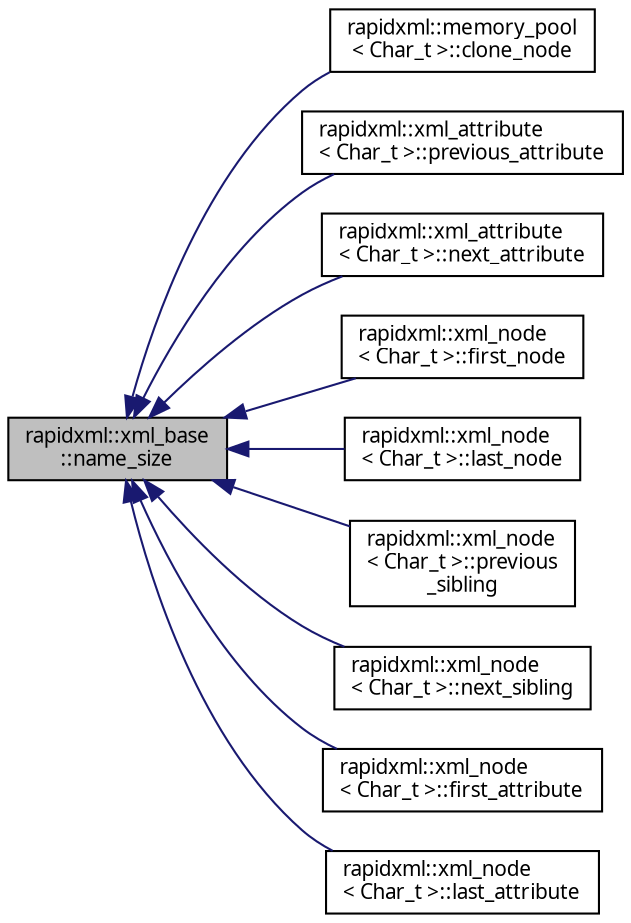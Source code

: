 digraph "rapidxml::xml_base::name_size"
{
 // INTERACTIVE_SVG=YES
  edge [fontname="Verdana",fontsize="10",labelfontname="Verdana",labelfontsize="10"];
  node [fontname="Verdana",fontsize="10",shape=record];
  rankdir="LR";
  Node1 [label="rapidxml::xml_base\l::name_size",height=0.2,width=0.4,color="black", fillcolor="grey75", style="filled", fontcolor="black"];
  Node1 -> Node2 [dir="back",color="midnightblue",fontsize="10",style="solid",fontname="Verdana"];
  Node2 [label="rapidxml::memory_pool\l\< Char_t \>::clone_node",height=0.2,width=0.4,color="black", fillcolor="white", style="filled",URL="$a00111.html#a0a10679fc17597d339a0dc107f8a94ac"];
  Node1 -> Node3 [dir="back",color="midnightblue",fontsize="10",style="solid",fontname="Verdana"];
  Node3 [label="rapidxml::xml_attribute\l\< Char_t \>::previous_attribute",height=0.2,width=0.4,color="black", fillcolor="white", style="filled",URL="$a00152.html#ae3547cc30b201fd6d7b98c04dda26f89"];
  Node1 -> Node4 [dir="back",color="midnightblue",fontsize="10",style="solid",fontname="Verdana"];
  Node4 [label="rapidxml::xml_attribute\l\< Char_t \>::next_attribute",height=0.2,width=0.4,color="black", fillcolor="white", style="filled",URL="$a00152.html#a56c08d7c96203286c889a43849328a86"];
  Node1 -> Node5 [dir="back",color="midnightblue",fontsize="10",style="solid",fontname="Verdana"];
  Node5 [label="rapidxml::xml_node\l\< Char_t \>::first_node",height=0.2,width=0.4,color="black", fillcolor="white", style="filled",URL="$a00155.html#a2dedeb4e04bb35e06a9a7bddf6ba652d"];
  Node1 -> Node6 [dir="back",color="midnightblue",fontsize="10",style="solid",fontname="Verdana"];
  Node6 [label="rapidxml::xml_node\l\< Char_t \>::last_node",height=0.2,width=0.4,color="black", fillcolor="white", style="filled",URL="$a00155.html#a2ace550c18cf10da6303773972d7157f"];
  Node1 -> Node7 [dir="back",color="midnightblue",fontsize="10",style="solid",fontname="Verdana"];
  Node7 [label="rapidxml::xml_node\l\< Char_t \>::previous\l_sibling",height=0.2,width=0.4,color="black", fillcolor="white", style="filled",URL="$a00155.html#a001ece4e227eebbd6ad0ec7dacf1c00b"];
  Node1 -> Node8 [dir="back",color="midnightblue",fontsize="10",style="solid",fontname="Verdana"];
  Node8 [label="rapidxml::xml_node\l\< Char_t \>::next_sibling",height=0.2,width=0.4,color="black", fillcolor="white", style="filled",URL="$a00155.html#ac59af4dd5f0ec715753e42467dff6aed"];
  Node1 -> Node9 [dir="back",color="midnightblue",fontsize="10",style="solid",fontname="Verdana"];
  Node9 [label="rapidxml::xml_node\l\< Char_t \>::first_attribute",height=0.2,width=0.4,color="black", fillcolor="white", style="filled",URL="$a00155.html#ae426802be58114ffc41bf30ac6b8c37d"];
  Node1 -> Node10 [dir="back",color="midnightblue",fontsize="10",style="solid",fontname="Verdana"];
  Node10 [label="rapidxml::xml_node\l\< Char_t \>::last_attribute",height=0.2,width=0.4,color="black", fillcolor="white", style="filled",URL="$a00155.html#a50c03f2db3fa51f27a73d86ec29a49d3"];
}
